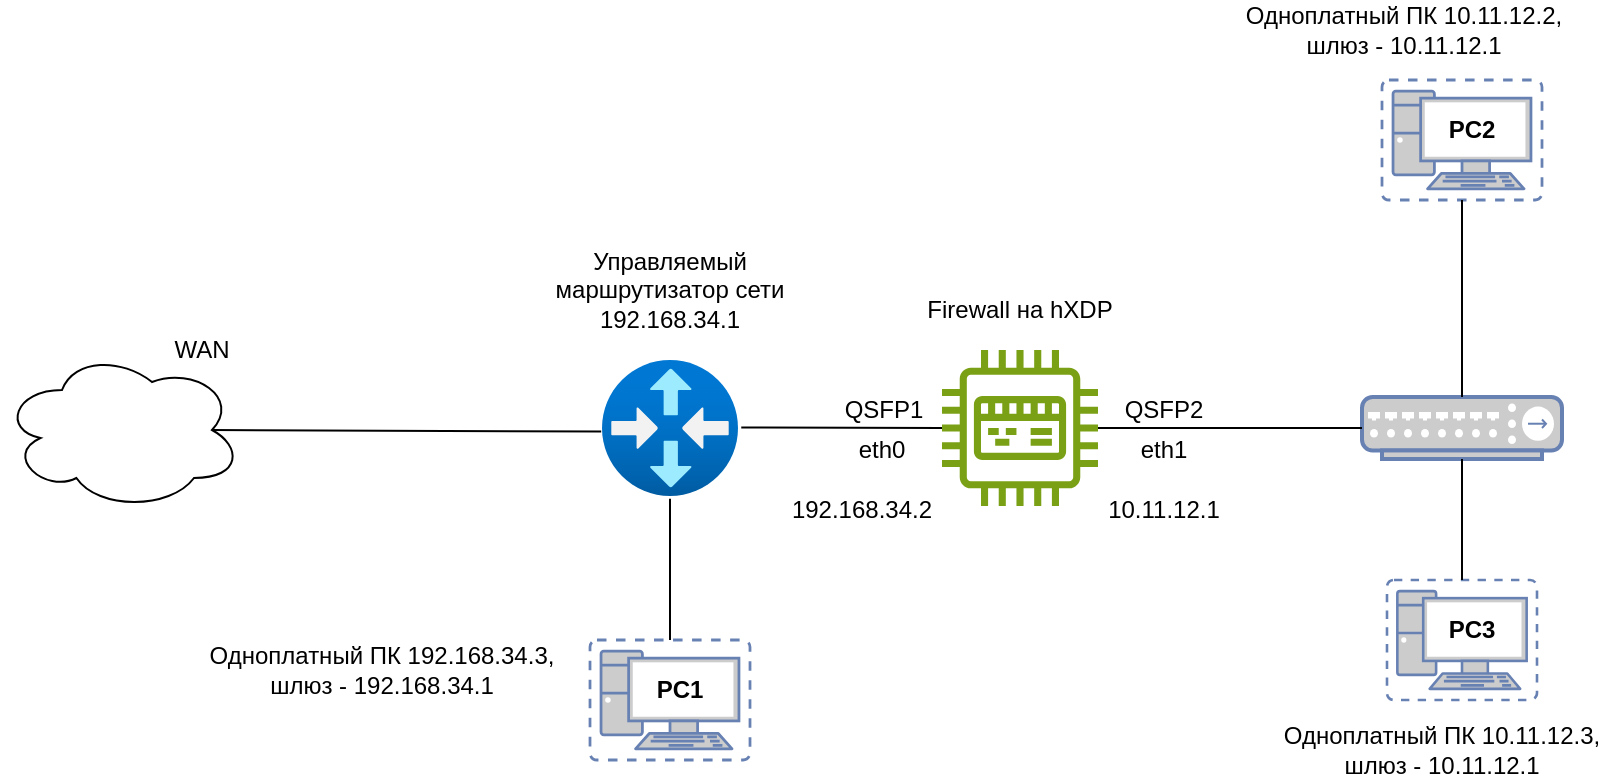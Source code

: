 <mxfile version="26.0.4">
  <diagram name="Page-1" id="Kyn4R51p_6aVXl0_6LM8">
    <mxGraphModel dx="1050" dy="1665" grid="1" gridSize="10" guides="1" tooltips="1" connect="1" arrows="1" fold="1" page="1" pageScale="1" pageWidth="850" pageHeight="1100" math="0" shadow="0">
      <root>
        <mxCell id="0" />
        <mxCell id="1" parent="0" />
        <mxCell id="cUSE_Vl6Q5-BE6bvViDB-1" value="" style="image;aspect=fixed;html=1;points=[];align=center;fontSize=12;image=img/lib/azure2/networking/Virtual_Router.svg;" vertex="1" parent="1">
          <mxGeometry x="340" y="150" width="68" height="68" as="geometry" />
        </mxCell>
        <mxCell id="cUSE_Vl6Q5-BE6bvViDB-2" value="Управляемый маршрутизатор сети&lt;div&gt;192.168.34.1&lt;/div&gt;" style="text;html=1;align=center;verticalAlign=middle;whiteSpace=wrap;rounded=0;" vertex="1" parent="1">
          <mxGeometry x="304" y="90" width="140" height="50" as="geometry" />
        </mxCell>
        <mxCell id="cUSE_Vl6Q5-BE6bvViDB-3" value="" style="sketch=0;outlineConnect=0;fontColor=#232F3E;gradientColor=none;fillColor=#7AA116;strokeColor=none;dashed=0;verticalLabelPosition=bottom;verticalAlign=top;align=center;html=1;fontSize=12;fontStyle=0;aspect=fixed;pointerEvents=1;shape=mxgraph.aws4.iot_thing_industrial_pc;" vertex="1" parent="1">
          <mxGeometry x="510" y="145" width="78" height="78" as="geometry" />
        </mxCell>
        <mxCell id="cUSE_Vl6Q5-BE6bvViDB-4" value="" style="endArrow=none;html=1;rounded=0;exitX=1.024;exitY=0.497;exitDx=0;exitDy=0;exitPerimeter=0;" edge="1" parent="1" source="cUSE_Vl6Q5-BE6bvViDB-1" target="cUSE_Vl6Q5-BE6bvViDB-3">
          <mxGeometry width="50" height="50" relative="1" as="geometry">
            <mxPoint x="590" y="360" as="sourcePoint" />
            <mxPoint x="640" y="310" as="targetPoint" />
          </mxGeometry>
        </mxCell>
        <mxCell id="cUSE_Vl6Q5-BE6bvViDB-5" value="Firewall на hXDP" style="text;html=1;align=center;verticalAlign=middle;whiteSpace=wrap;rounded=0;" vertex="1" parent="1">
          <mxGeometry x="494" y="110" width="110" height="30" as="geometry" />
        </mxCell>
        <mxCell id="cUSE_Vl6Q5-BE6bvViDB-6" value="" style="fontColor=#0066CC;verticalAlign=top;verticalLabelPosition=bottom;labelPosition=center;align=center;html=1;outlineConnect=0;fillColor=#CCCCCC;strokeColor=#6881B3;gradientColor=none;gradientDirection=north;strokeWidth=2;shape=mxgraph.networks.virtual_pc;" vertex="1" parent="1">
          <mxGeometry x="730" y="10" width="80" height="60" as="geometry" />
        </mxCell>
        <mxCell id="cUSE_Vl6Q5-BE6bvViDB-7" value="" style="fontColor=#0066CC;verticalAlign=top;verticalLabelPosition=bottom;labelPosition=center;align=center;html=1;outlineConnect=0;fillColor=#CCCCCC;strokeColor=#6881B3;gradientColor=none;gradientDirection=north;strokeWidth=2;shape=mxgraph.networks.virtual_pc;" vertex="1" parent="1">
          <mxGeometry x="732.5" y="260" width="75" height="60" as="geometry" />
        </mxCell>
        <mxCell id="cUSE_Vl6Q5-BE6bvViDB-14" value="" style="fontColor=#0066CC;verticalAlign=top;verticalLabelPosition=bottom;labelPosition=center;align=center;html=1;outlineConnect=0;fillColor=#CCCCCC;strokeColor=#6881B3;gradientColor=none;gradientDirection=north;strokeWidth=2;shape=mxgraph.networks.hub;" vertex="1" parent="1">
          <mxGeometry x="720" y="168.5" width="100" height="31" as="geometry" />
        </mxCell>
        <mxCell id="cUSE_Vl6Q5-BE6bvViDB-15" value="" style="endArrow=none;html=1;rounded=0;entryX=0;entryY=0.5;entryDx=0;entryDy=0;entryPerimeter=0;" edge="1" parent="1" source="cUSE_Vl6Q5-BE6bvViDB-3" target="cUSE_Vl6Q5-BE6bvViDB-14">
          <mxGeometry width="50" height="50" relative="1" as="geometry">
            <mxPoint x="570" y="310" as="sourcePoint" />
            <mxPoint x="620" y="260" as="targetPoint" />
          </mxGeometry>
        </mxCell>
        <mxCell id="cUSE_Vl6Q5-BE6bvViDB-16" value="" style="endArrow=none;html=1;rounded=0;entryX=0.5;entryY=1;entryDx=0;entryDy=0;entryPerimeter=0;exitX=0.5;exitY=0;exitDx=0;exitDy=0;exitPerimeter=0;" edge="1" parent="1" source="cUSE_Vl6Q5-BE6bvViDB-14" target="cUSE_Vl6Q5-BE6bvViDB-6">
          <mxGeometry width="50" height="50" relative="1" as="geometry">
            <mxPoint x="610" y="140" as="sourcePoint" />
            <mxPoint x="660" y="90" as="targetPoint" />
          </mxGeometry>
        </mxCell>
        <mxCell id="cUSE_Vl6Q5-BE6bvViDB-17" value="" style="endArrow=none;html=1;rounded=0;entryX=0.5;entryY=1;entryDx=0;entryDy=0;entryPerimeter=0;exitX=0.5;exitY=0;exitDx=0;exitDy=0;exitPerimeter=0;" edge="1" parent="1" source="cUSE_Vl6Q5-BE6bvViDB-7" target="cUSE_Vl6Q5-BE6bvViDB-14">
          <mxGeometry width="50" height="50" relative="1" as="geometry">
            <mxPoint x="510" y="420" as="sourcePoint" />
            <mxPoint x="560" y="370" as="targetPoint" />
          </mxGeometry>
        </mxCell>
        <mxCell id="cUSE_Vl6Q5-BE6bvViDB-18" value="QSFP1" style="text;html=1;align=center;verticalAlign=middle;whiteSpace=wrap;rounded=0;" vertex="1" parent="1">
          <mxGeometry x="460" y="160" width="42" height="30" as="geometry" />
        </mxCell>
        <mxCell id="cUSE_Vl6Q5-BE6bvViDB-19" value="QSFP2" style="text;html=1;align=center;verticalAlign=middle;whiteSpace=wrap;rounded=0;" vertex="1" parent="1">
          <mxGeometry x="600" y="160" width="42" height="30" as="geometry" />
        </mxCell>
        <mxCell id="cUSE_Vl6Q5-BE6bvViDB-20" value="eth0" style="text;html=1;align=center;verticalAlign=middle;whiteSpace=wrap;rounded=0;" vertex="1" parent="1">
          <mxGeometry x="460" y="180" width="40" height="30" as="geometry" />
        </mxCell>
        <mxCell id="cUSE_Vl6Q5-BE6bvViDB-21" value="eth1" style="text;html=1;align=center;verticalAlign=middle;whiteSpace=wrap;rounded=0;" vertex="1" parent="1">
          <mxGeometry x="601" y="180" width="40" height="30" as="geometry" />
        </mxCell>
        <mxCell id="cUSE_Vl6Q5-BE6bvViDB-22" value="10.11.12.1" style="text;html=1;align=center;verticalAlign=middle;whiteSpace=wrap;rounded=0;" vertex="1" parent="1">
          <mxGeometry x="591" y="210" width="60" height="30" as="geometry" />
        </mxCell>
        <mxCell id="cUSE_Vl6Q5-BE6bvViDB-24" value="Одноплатный ПК 10.11.12.3, шлюз - 10.11.12.1" style="text;html=1;align=center;verticalAlign=middle;whiteSpace=wrap;rounded=0;" vertex="1" parent="1">
          <mxGeometry x="670" y="330" width="180" height="30" as="geometry" />
        </mxCell>
        <mxCell id="cUSE_Vl6Q5-BE6bvViDB-26" value="Одноплатный ПК 10.11.12.2, шлюз - 10.11.12.1" style="text;html=1;align=center;verticalAlign=middle;whiteSpace=wrap;rounded=0;" vertex="1" parent="1">
          <mxGeometry x="651" y="-30" width="180" height="30" as="geometry" />
        </mxCell>
        <mxCell id="cUSE_Vl6Q5-BE6bvViDB-28" value="" style="ellipse;shape=cloud;whiteSpace=wrap;html=1;" vertex="1" parent="1">
          <mxGeometry x="40" y="145" width="120" height="80" as="geometry" />
        </mxCell>
        <mxCell id="cUSE_Vl6Q5-BE6bvViDB-29" value="WAN" style="text;html=1;align=center;verticalAlign=middle;whiteSpace=wrap;rounded=0;" vertex="1" parent="1">
          <mxGeometry x="120" y="130" width="40" height="30" as="geometry" />
        </mxCell>
        <mxCell id="cUSE_Vl6Q5-BE6bvViDB-30" value="" style="endArrow=none;html=1;rounded=0;entryX=-0.006;entryY=0.526;entryDx=0;entryDy=0;entryPerimeter=0;exitX=0.875;exitY=0.5;exitDx=0;exitDy=0;exitPerimeter=0;" edge="1" parent="1" source="cUSE_Vl6Q5-BE6bvViDB-28" target="cUSE_Vl6Q5-BE6bvViDB-1">
          <mxGeometry width="50" height="50" relative="1" as="geometry">
            <mxPoint x="150" y="280" as="sourcePoint" />
            <mxPoint x="200" y="230" as="targetPoint" />
          </mxGeometry>
        </mxCell>
        <mxCell id="cUSE_Vl6Q5-BE6bvViDB-31" value="192.168.34.2" style="text;html=1;align=center;verticalAlign=middle;whiteSpace=wrap;rounded=0;" vertex="1" parent="1">
          <mxGeometry x="430" y="210" width="80" height="30" as="geometry" />
        </mxCell>
        <mxCell id="cUSE_Vl6Q5-BE6bvViDB-32" value="" style="fontColor=#0066CC;verticalAlign=top;verticalLabelPosition=bottom;labelPosition=center;align=center;html=1;outlineConnect=0;fillColor=#CCCCCC;strokeColor=#6881B3;gradientColor=none;gradientDirection=north;strokeWidth=2;shape=mxgraph.networks.virtual_pc;" vertex="1" parent="1">
          <mxGeometry x="334" y="290" width="80" height="60" as="geometry" />
        </mxCell>
        <mxCell id="cUSE_Vl6Q5-BE6bvViDB-33" value="Одноплатный ПК 192.168.34.3, шлюз - 192.168.34.1" style="text;html=1;align=center;verticalAlign=middle;whiteSpace=wrap;rounded=0;" vertex="1" parent="1">
          <mxGeometry x="140" y="290" width="180" height="30" as="geometry" />
        </mxCell>
        <mxCell id="cUSE_Vl6Q5-BE6bvViDB-34" value="" style="endArrow=none;html=1;rounded=0;entryX=0.5;entryY=1.021;entryDx=0;entryDy=0;entryPerimeter=0;exitX=0.5;exitY=0;exitDx=0;exitDy=0;exitPerimeter=0;" edge="1" parent="1" source="cUSE_Vl6Q5-BE6bvViDB-32" target="cUSE_Vl6Q5-BE6bvViDB-1">
          <mxGeometry width="50" height="50" relative="1" as="geometry">
            <mxPoint x="450" y="360" as="sourcePoint" />
            <mxPoint x="500" y="310" as="targetPoint" />
          </mxGeometry>
        </mxCell>
        <mxCell id="cUSE_Vl6Q5-BE6bvViDB-35" value="&lt;b&gt;PC1&lt;/b&gt;" style="text;html=1;align=center;verticalAlign=middle;whiteSpace=wrap;rounded=0;" vertex="1" parent="1">
          <mxGeometry x="364" y="300" width="30" height="30" as="geometry" />
        </mxCell>
        <mxCell id="cUSE_Vl6Q5-BE6bvViDB-36" value="&lt;b&gt;PC2&lt;/b&gt;" style="text;html=1;align=center;verticalAlign=middle;whiteSpace=wrap;rounded=0;" vertex="1" parent="1">
          <mxGeometry x="760" y="20" width="30" height="30" as="geometry" />
        </mxCell>
        <mxCell id="cUSE_Vl6Q5-BE6bvViDB-38" value="&lt;b&gt;PC3&lt;/b&gt;" style="text;html=1;align=center;verticalAlign=middle;whiteSpace=wrap;rounded=0;" vertex="1" parent="1">
          <mxGeometry x="760" y="270" width="30" height="30" as="geometry" />
        </mxCell>
      </root>
    </mxGraphModel>
  </diagram>
</mxfile>
